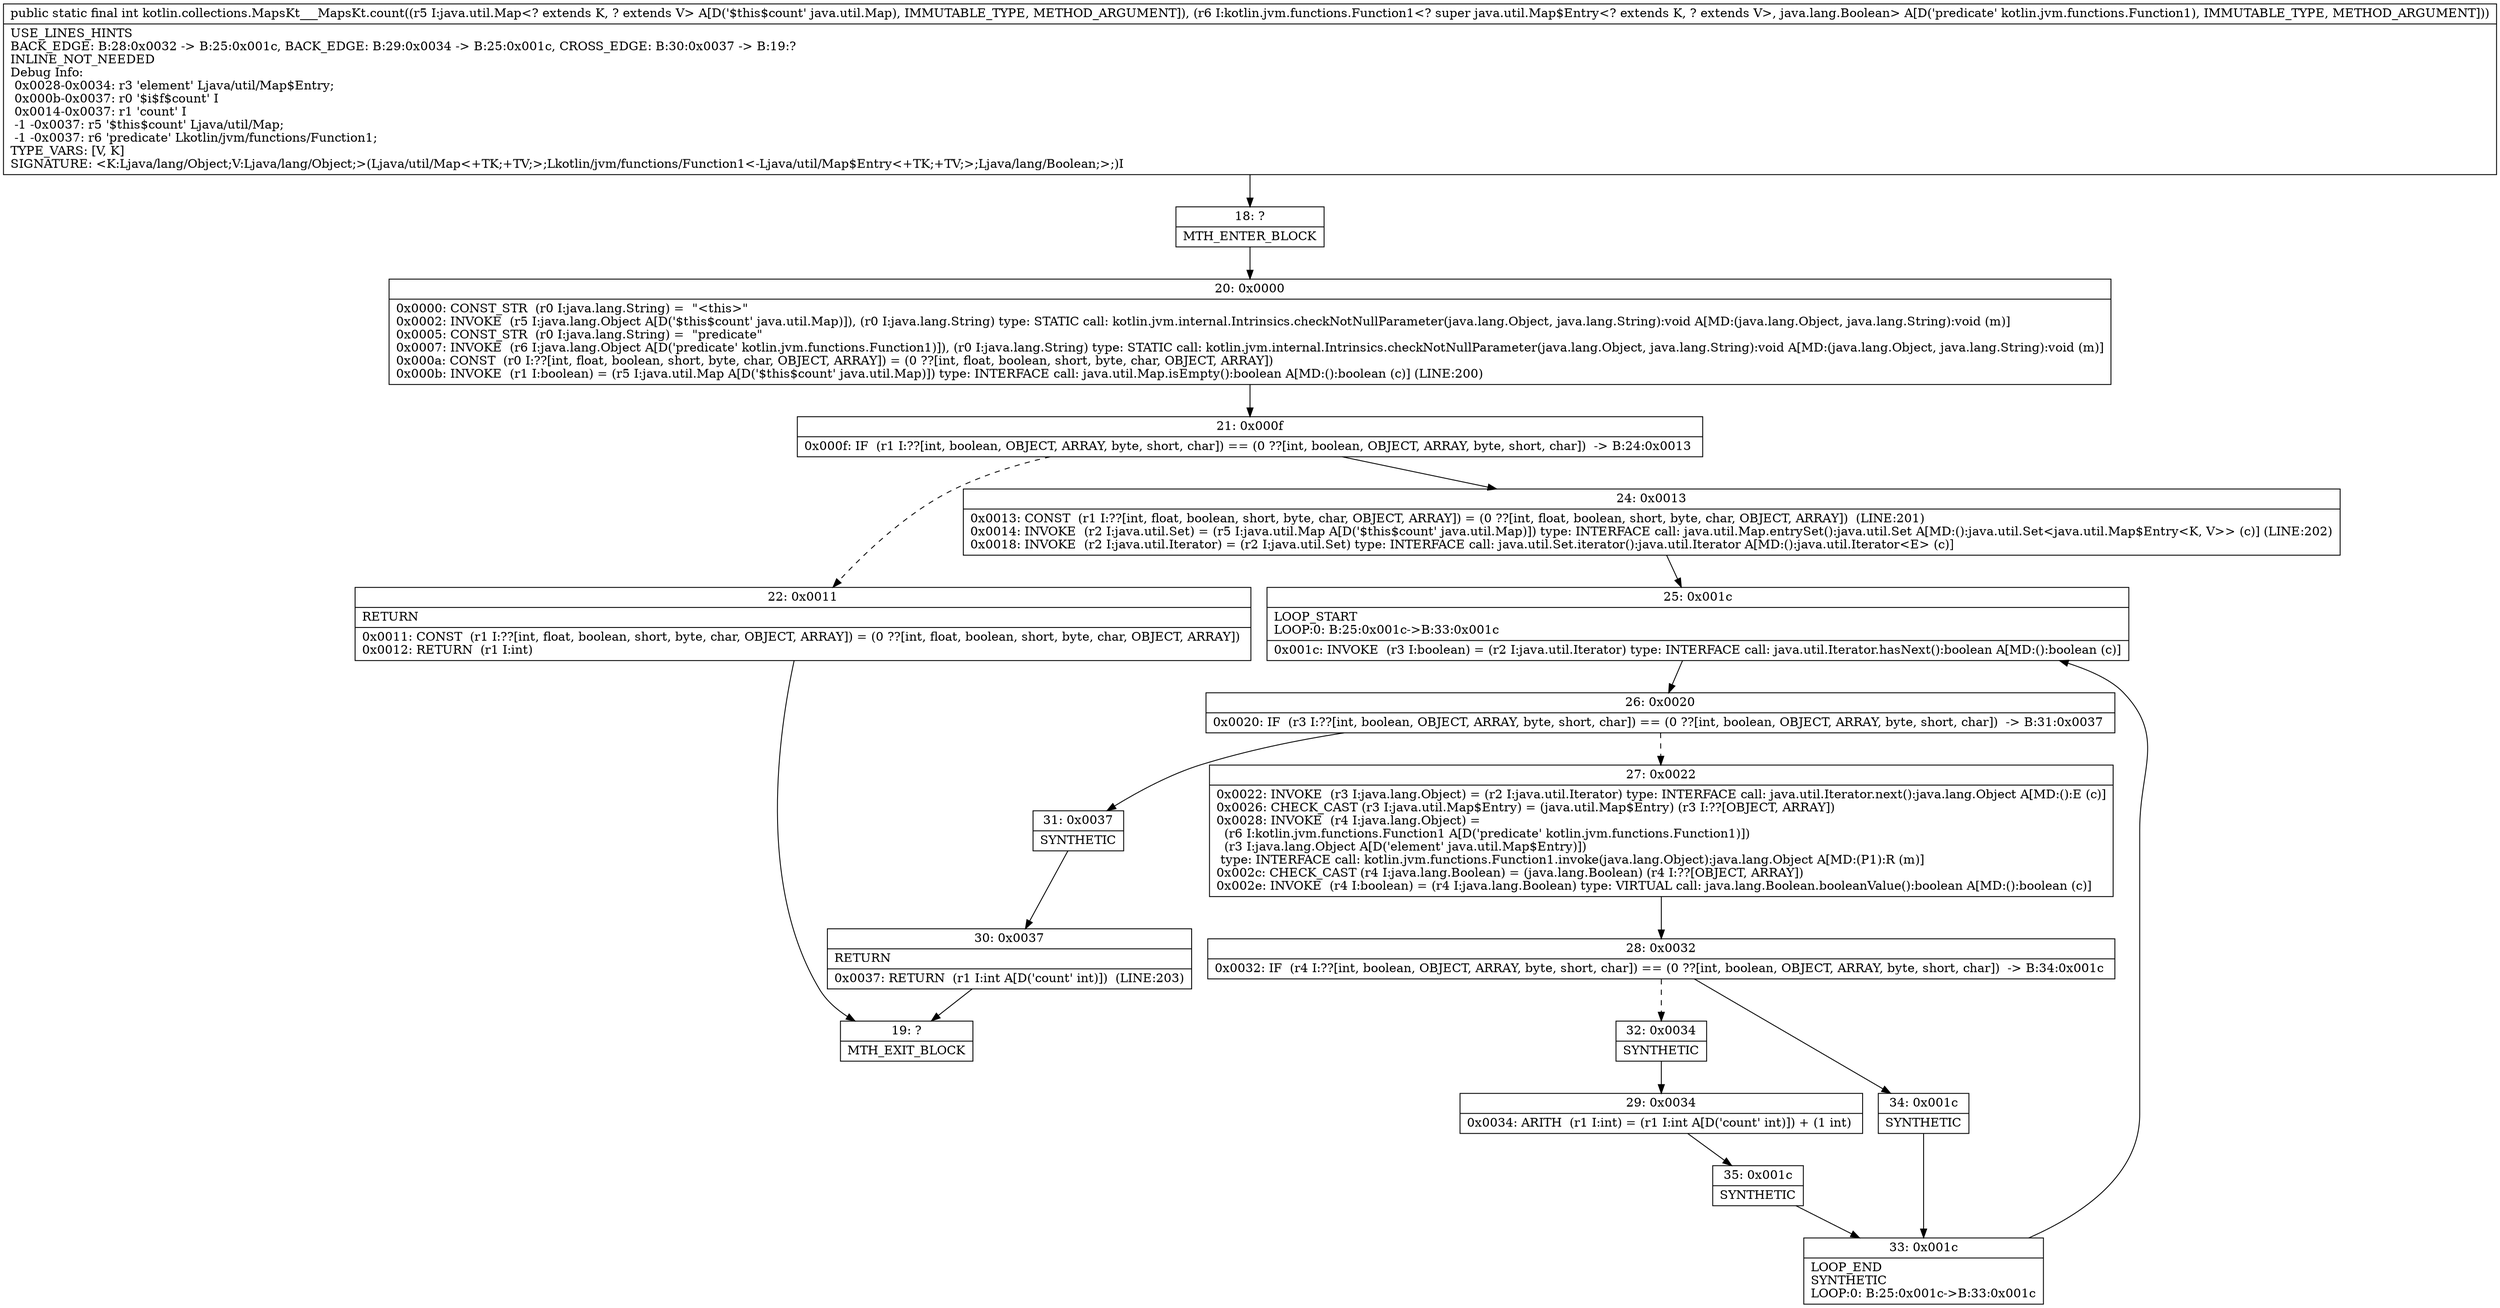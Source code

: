 digraph "CFG forkotlin.collections.MapsKt___MapsKt.count(Ljava\/util\/Map;Lkotlin\/jvm\/functions\/Function1;)I" {
Node_18 [shape=record,label="{18\:\ ?|MTH_ENTER_BLOCK\l}"];
Node_20 [shape=record,label="{20\:\ 0x0000|0x0000: CONST_STR  (r0 I:java.lang.String) =  \"\<this\>\" \l0x0002: INVOKE  (r5 I:java.lang.Object A[D('$this$count' java.util.Map)]), (r0 I:java.lang.String) type: STATIC call: kotlin.jvm.internal.Intrinsics.checkNotNullParameter(java.lang.Object, java.lang.String):void A[MD:(java.lang.Object, java.lang.String):void (m)]\l0x0005: CONST_STR  (r0 I:java.lang.String) =  \"predicate\" \l0x0007: INVOKE  (r6 I:java.lang.Object A[D('predicate' kotlin.jvm.functions.Function1)]), (r0 I:java.lang.String) type: STATIC call: kotlin.jvm.internal.Intrinsics.checkNotNullParameter(java.lang.Object, java.lang.String):void A[MD:(java.lang.Object, java.lang.String):void (m)]\l0x000a: CONST  (r0 I:??[int, float, boolean, short, byte, char, OBJECT, ARRAY]) = (0 ??[int, float, boolean, short, byte, char, OBJECT, ARRAY]) \l0x000b: INVOKE  (r1 I:boolean) = (r5 I:java.util.Map A[D('$this$count' java.util.Map)]) type: INTERFACE call: java.util.Map.isEmpty():boolean A[MD:():boolean (c)] (LINE:200)\l}"];
Node_21 [shape=record,label="{21\:\ 0x000f|0x000f: IF  (r1 I:??[int, boolean, OBJECT, ARRAY, byte, short, char]) == (0 ??[int, boolean, OBJECT, ARRAY, byte, short, char])  \-\> B:24:0x0013 \l}"];
Node_22 [shape=record,label="{22\:\ 0x0011|RETURN\l|0x0011: CONST  (r1 I:??[int, float, boolean, short, byte, char, OBJECT, ARRAY]) = (0 ??[int, float, boolean, short, byte, char, OBJECT, ARRAY]) \l0x0012: RETURN  (r1 I:int) \l}"];
Node_19 [shape=record,label="{19\:\ ?|MTH_EXIT_BLOCK\l}"];
Node_24 [shape=record,label="{24\:\ 0x0013|0x0013: CONST  (r1 I:??[int, float, boolean, short, byte, char, OBJECT, ARRAY]) = (0 ??[int, float, boolean, short, byte, char, OBJECT, ARRAY])  (LINE:201)\l0x0014: INVOKE  (r2 I:java.util.Set) = (r5 I:java.util.Map A[D('$this$count' java.util.Map)]) type: INTERFACE call: java.util.Map.entrySet():java.util.Set A[MD:():java.util.Set\<java.util.Map$Entry\<K, V\>\> (c)] (LINE:202)\l0x0018: INVOKE  (r2 I:java.util.Iterator) = (r2 I:java.util.Set) type: INTERFACE call: java.util.Set.iterator():java.util.Iterator A[MD:():java.util.Iterator\<E\> (c)]\l}"];
Node_25 [shape=record,label="{25\:\ 0x001c|LOOP_START\lLOOP:0: B:25:0x001c\-\>B:33:0x001c\l|0x001c: INVOKE  (r3 I:boolean) = (r2 I:java.util.Iterator) type: INTERFACE call: java.util.Iterator.hasNext():boolean A[MD:():boolean (c)]\l}"];
Node_26 [shape=record,label="{26\:\ 0x0020|0x0020: IF  (r3 I:??[int, boolean, OBJECT, ARRAY, byte, short, char]) == (0 ??[int, boolean, OBJECT, ARRAY, byte, short, char])  \-\> B:31:0x0037 \l}"];
Node_27 [shape=record,label="{27\:\ 0x0022|0x0022: INVOKE  (r3 I:java.lang.Object) = (r2 I:java.util.Iterator) type: INTERFACE call: java.util.Iterator.next():java.lang.Object A[MD:():E (c)]\l0x0026: CHECK_CAST (r3 I:java.util.Map$Entry) = (java.util.Map$Entry) (r3 I:??[OBJECT, ARRAY]) \l0x0028: INVOKE  (r4 I:java.lang.Object) = \l  (r6 I:kotlin.jvm.functions.Function1 A[D('predicate' kotlin.jvm.functions.Function1)])\l  (r3 I:java.lang.Object A[D('element' java.util.Map$Entry)])\l type: INTERFACE call: kotlin.jvm.functions.Function1.invoke(java.lang.Object):java.lang.Object A[MD:(P1):R (m)]\l0x002c: CHECK_CAST (r4 I:java.lang.Boolean) = (java.lang.Boolean) (r4 I:??[OBJECT, ARRAY]) \l0x002e: INVOKE  (r4 I:boolean) = (r4 I:java.lang.Boolean) type: VIRTUAL call: java.lang.Boolean.booleanValue():boolean A[MD:():boolean (c)]\l}"];
Node_28 [shape=record,label="{28\:\ 0x0032|0x0032: IF  (r4 I:??[int, boolean, OBJECT, ARRAY, byte, short, char]) == (0 ??[int, boolean, OBJECT, ARRAY, byte, short, char])  \-\> B:34:0x001c \l}"];
Node_32 [shape=record,label="{32\:\ 0x0034|SYNTHETIC\l}"];
Node_29 [shape=record,label="{29\:\ 0x0034|0x0034: ARITH  (r1 I:int) = (r1 I:int A[D('count' int)]) + (1 int) \l}"];
Node_35 [shape=record,label="{35\:\ 0x001c|SYNTHETIC\l}"];
Node_33 [shape=record,label="{33\:\ 0x001c|LOOP_END\lSYNTHETIC\lLOOP:0: B:25:0x001c\-\>B:33:0x001c\l}"];
Node_34 [shape=record,label="{34\:\ 0x001c|SYNTHETIC\l}"];
Node_31 [shape=record,label="{31\:\ 0x0037|SYNTHETIC\l}"];
Node_30 [shape=record,label="{30\:\ 0x0037|RETURN\l|0x0037: RETURN  (r1 I:int A[D('count' int)])  (LINE:203)\l}"];
MethodNode[shape=record,label="{public static final int kotlin.collections.MapsKt___MapsKt.count((r5 I:java.util.Map\<? extends K, ? extends V\> A[D('$this$count' java.util.Map), IMMUTABLE_TYPE, METHOD_ARGUMENT]), (r6 I:kotlin.jvm.functions.Function1\<? super java.util.Map$Entry\<? extends K, ? extends V\>, java.lang.Boolean\> A[D('predicate' kotlin.jvm.functions.Function1), IMMUTABLE_TYPE, METHOD_ARGUMENT]))  | USE_LINES_HINTS\lBACK_EDGE: B:28:0x0032 \-\> B:25:0x001c, BACK_EDGE: B:29:0x0034 \-\> B:25:0x001c, CROSS_EDGE: B:30:0x0037 \-\> B:19:?\lINLINE_NOT_NEEDED\lDebug Info:\l  0x0028\-0x0034: r3 'element' Ljava\/util\/Map$Entry;\l  0x000b\-0x0037: r0 '$i$f$count' I\l  0x0014\-0x0037: r1 'count' I\l  \-1 \-0x0037: r5 '$this$count' Ljava\/util\/Map;\l  \-1 \-0x0037: r6 'predicate' Lkotlin\/jvm\/functions\/Function1;\lTYPE_VARS: [V, K]\lSIGNATURE: \<K:Ljava\/lang\/Object;V:Ljava\/lang\/Object;\>(Ljava\/util\/Map\<+TK;+TV;\>;Lkotlin\/jvm\/functions\/Function1\<\-Ljava\/util\/Map$Entry\<+TK;+TV;\>;Ljava\/lang\/Boolean;\>;)I\l}"];
MethodNode -> Node_18;Node_18 -> Node_20;
Node_20 -> Node_21;
Node_21 -> Node_22[style=dashed];
Node_21 -> Node_24;
Node_22 -> Node_19;
Node_24 -> Node_25;
Node_25 -> Node_26;
Node_26 -> Node_27[style=dashed];
Node_26 -> Node_31;
Node_27 -> Node_28;
Node_28 -> Node_32[style=dashed];
Node_28 -> Node_34;
Node_32 -> Node_29;
Node_29 -> Node_35;
Node_35 -> Node_33;
Node_33 -> Node_25;
Node_34 -> Node_33;
Node_31 -> Node_30;
Node_30 -> Node_19;
}

